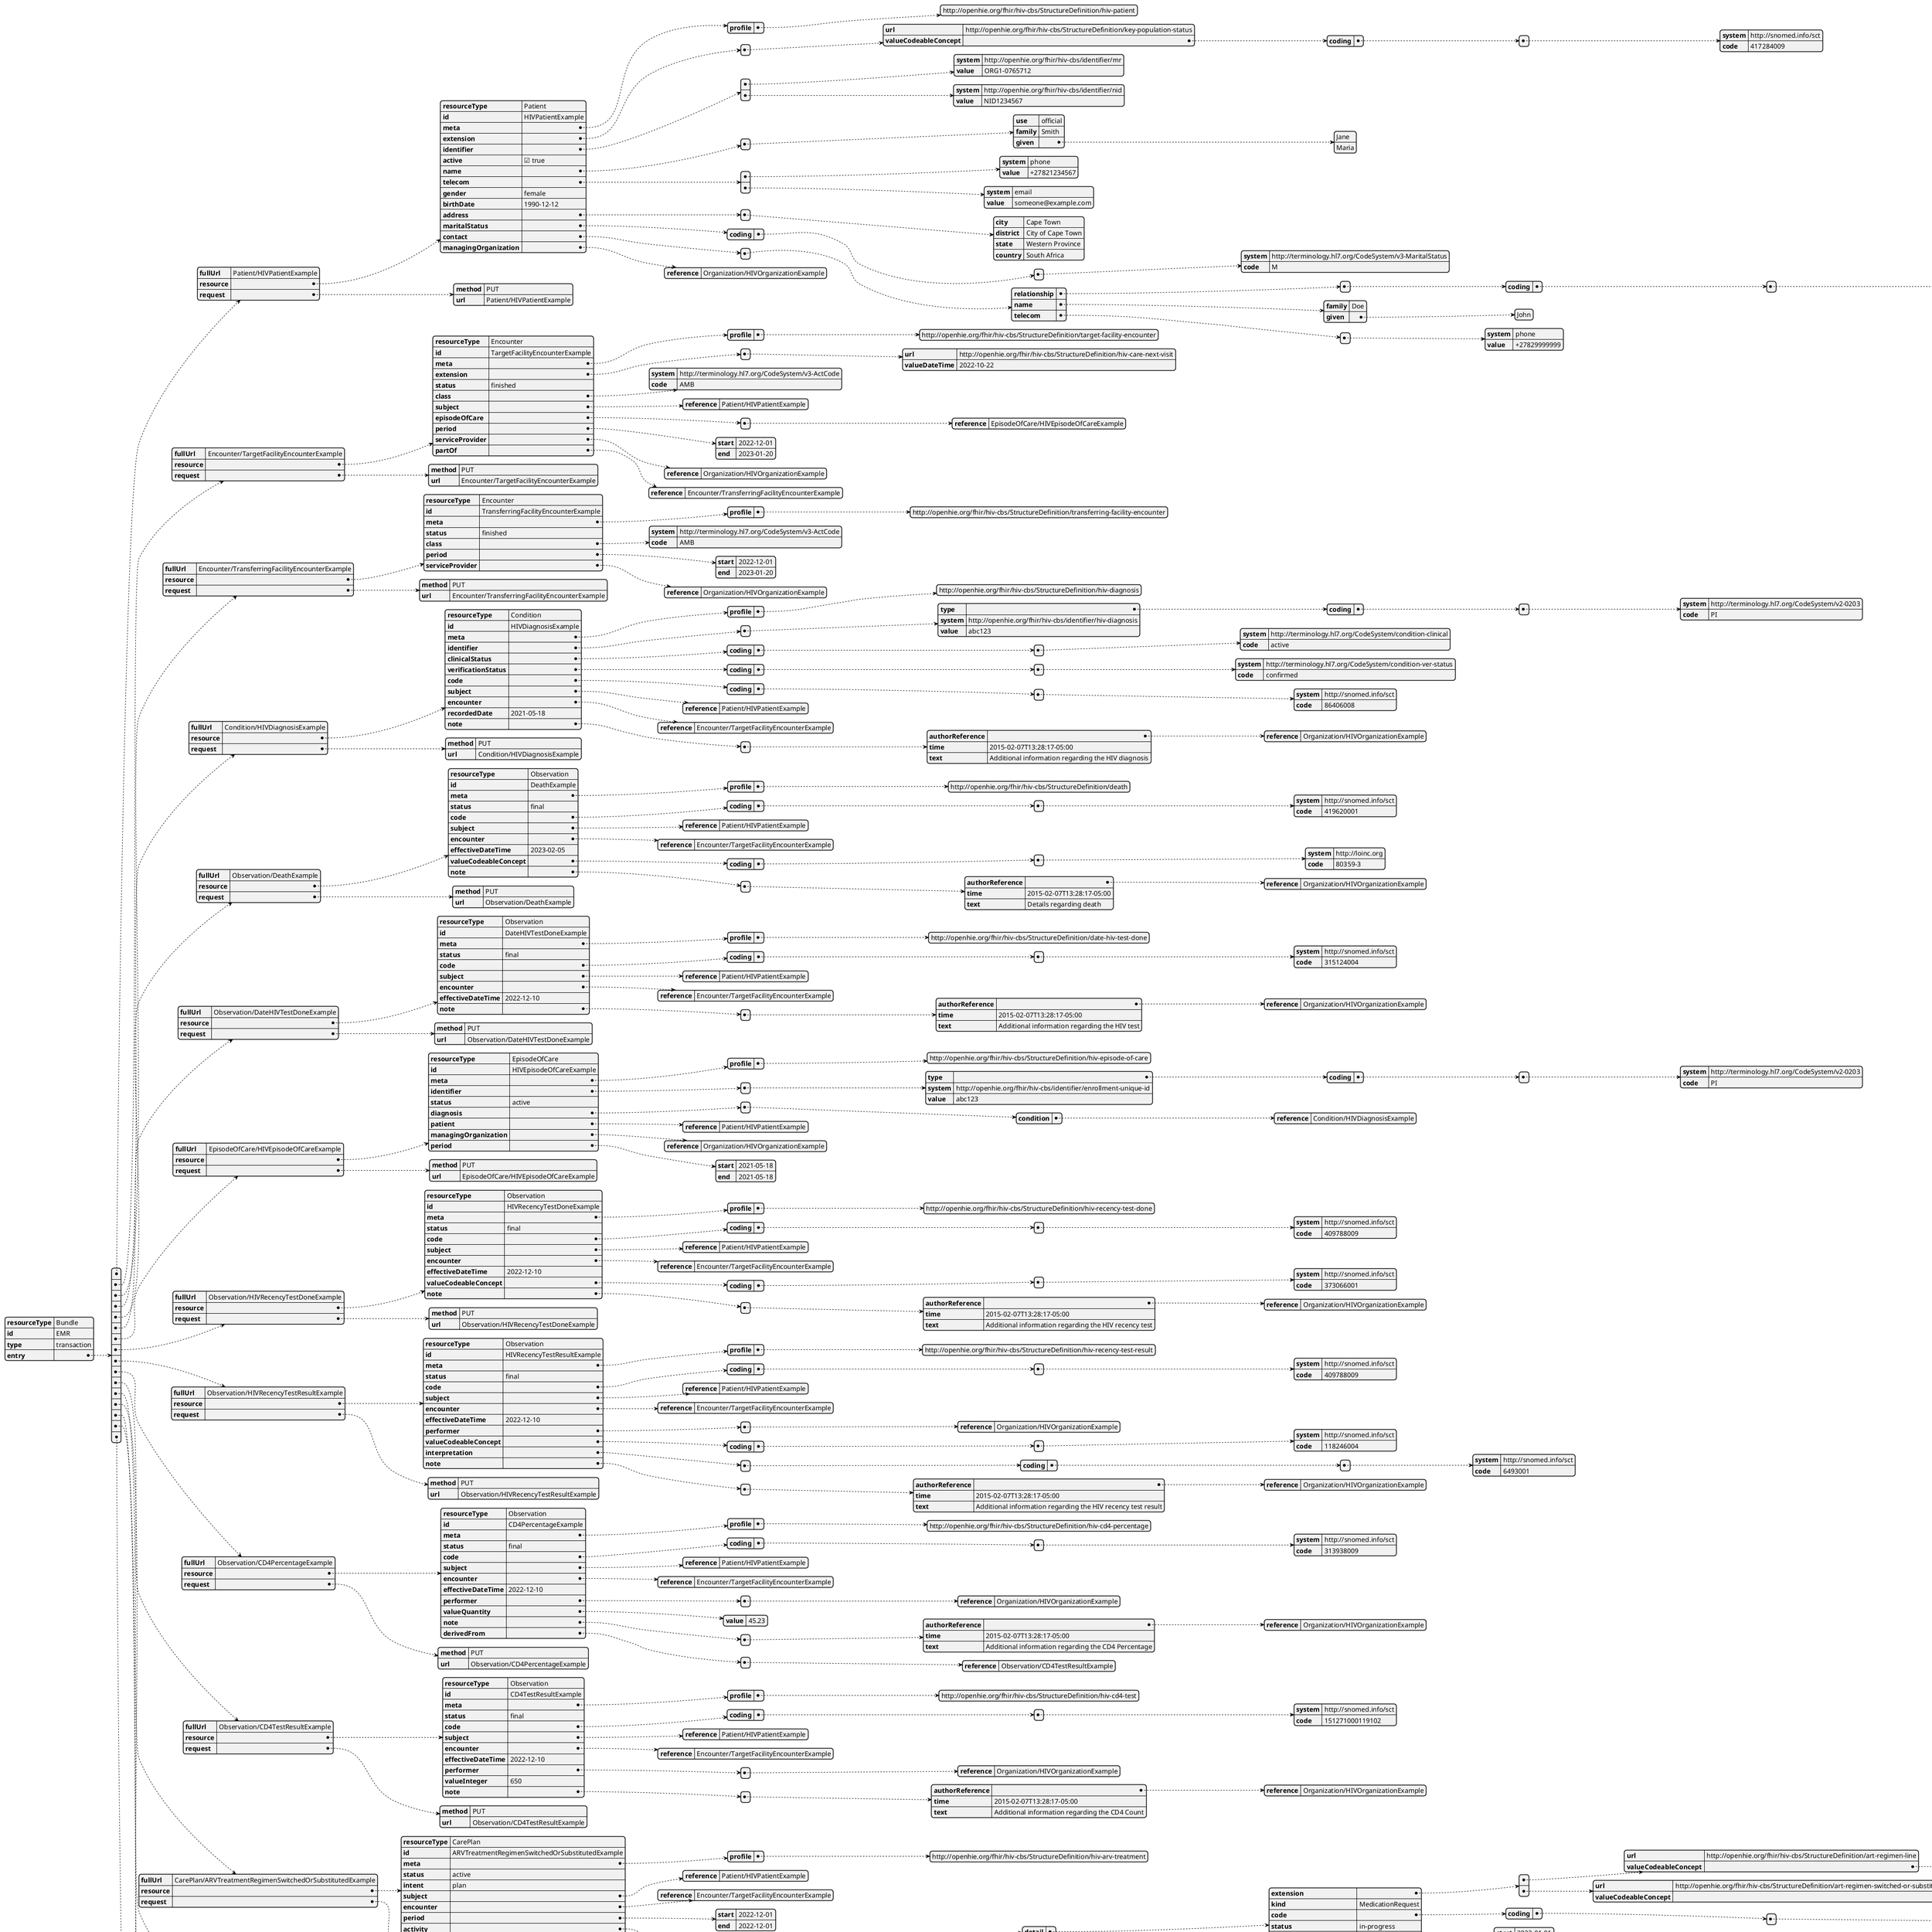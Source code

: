 @startjson emr-bundle
{
  "resourceType" : "Bundle",
  "id" : "EMR",
  "type" : "transaction",
  "entry" : [{
    "fullUrl" : "Patient/HIVPatientExample",
    "resource" : {
      "resourceType" : "Patient",
      "id" : "HIVPatientExample",
      "meta" : {
        "profile" : ["http://openhie.org/fhir/hiv-cbs/StructureDefinition/hiv-patient"]
      },
    
      "extension" : [{
        "url" : "http://openhie.org/fhir/hiv-cbs/StructureDefinition/key-population-status",
        "valueCodeableConcept" : {
          "coding" : [{
            "system" : "http://snomed.info/sct",
            "code" : "417284009"
          }]
        }
      }],
      "identifier" : [{
        "system" : "http://openhie.org/fhir/hiv-cbs/identifier/mr",
        "value" : "ORG1-0765712"
      },
      {
        "system" : "http://openhie.org/fhir/hiv-cbs/identifier/nid",
        "value" : "NID1234567"
      }],
      "active" : true,
      "name" : [{
        "use" : "official",
        "family" : "Smith",
        "given" : ["Jane",
        "Maria"]
      }],
      "telecom" : [{
        "system" : "phone",
        "value" : "+27821234567"
      },
      {
        "system" : "email",
        "value" : "someone@example.com"
      }],
      "gender" : "female",
      "birthDate" : "1990-12-12",
      "address" : [{
        "city" : "Cape Town",
        "district" : "City of Cape Town",
        "state" : "Western Province",
        "country" : "South Africa"
      }],
      "maritalStatus" : {
        "coding" : [{
          "system" : "http://terminology.hl7.org/CodeSystem/v3-MaritalStatus",
          "code" : "M"
        }]
      },
      "contact" : [{
        "relationship" : [{
          "coding" : [{
            "system" : "http://terminology.hl7.org/CodeSystem/v2-0131",
            "code" : "N"
          }]
        }],
        "name" : {
          "family" : "Doe",
          "given" : ["John"]
        },
        "telecom" : [{
          "system" : "phone",
          "value" : "+27829999999"
        }]
      }],
      "managingOrganization" : {
        "reference" : "Organization/HIVOrganizationExample"
      }
    },
    "request" : {
      "method" : "PUT",
      "url" : "Patient/HIVPatientExample"
    }
  },
  {
    "fullUrl" : "Encounter/TargetFacilityEncounterExample",
    "resource" : {
      "resourceType" : "Encounter",
      "id" : "TargetFacilityEncounterExample",
      "meta" : {
        "profile" : ["http://openhie.org/fhir/hiv-cbs/StructureDefinition/target-facility-encounter"]
      },
    
      "extension" : [{
        "url" : "http://openhie.org/fhir/hiv-cbs/StructureDefinition/hiv-care-next-visit",
        "valueDateTime" : "2022-10-22"
      }],
      "status" : "finished",
      "class" : {
        "system" : "http://terminology.hl7.org/CodeSystem/v3-ActCode",
        "code" : "AMB"
      },
      "subject" : {
        "reference" : "Patient/HIVPatientExample"
      },
      "episodeOfCare" : [{
        "reference" : "EpisodeOfCare/HIVEpisodeOfCareExample"
      }],
      "period" : {
        "start" : "2022-12-01",
        "end" : "2023-01-20"
      },
      "serviceProvider" : {
        "reference" : "Organization/HIVOrganizationExample"
      },
      "partOf" : {
        "reference" : "Encounter/TransferringFacilityEncounterExample"
      }
    },
    "request" : {
      "method" : "PUT",
      "url" : "Encounter/TargetFacilityEncounterExample"
    }
  },
  {
    "fullUrl" : "Encounter/TransferringFacilityEncounterExample",
    "resource" : {
      "resourceType" : "Encounter",
      "id" : "TransferringFacilityEncounterExample",
      "meta" : {
        "profile" : ["http://openhie.org/fhir/hiv-cbs/StructureDefinition/transferring-facility-encounter"]
      },
     
      "status" : "finished",
      "class" : {
        "system" : "http://terminology.hl7.org/CodeSystem/v3-ActCode",
        "code" : "AMB"
      },
      "period" : {
        "start" : "2022-12-01",
        "end" : "2023-01-20"
      },
      "serviceProvider" : {
        "reference" : "Organization/HIVOrganizationExample"
      }
    },
    "request" : {
      "method" : "PUT",
      "url" : "Encounter/TransferringFacilityEncounterExample"
    }
  },
  {
    "fullUrl" : "Condition/HIVDiagnosisExample",
    "resource" : {
      "resourceType" : "Condition",
      "id" : "HIVDiagnosisExample",
      "meta" : {
        "profile" : ["http://openhie.org/fhir/hiv-cbs/StructureDefinition/hiv-diagnosis"]
      },
     
      "identifier" : [{
        "type" : {
          "coding" : [{
            "system" : "http://terminology.hl7.org/CodeSystem/v2-0203",
            "code" : "PI"
          }]
        },
        "system" : "http://openhie.org/fhir/hiv-cbs/identifier/hiv-diagnosis",
        "value" : "abc123"
      }],
      "clinicalStatus" : {
        "coding" : [{
          "system" : "http://terminology.hl7.org/CodeSystem/condition-clinical",
          "code" : "active"
        }]
      },
      "verificationStatus" : {
        "coding" : [{
          "system" : "http://terminology.hl7.org/CodeSystem/condition-ver-status",
          "code" : "confirmed"
        }]
      },
      "code" : {
        "coding" : [{
          "system" : "http://snomed.info/sct",
          "code" : "86406008"
        }]
      },
      "subject" : {
        "reference" : "Patient/HIVPatientExample"
      },
      "encounter" : {
        "reference" : "Encounter/TargetFacilityEncounterExample"
      },
      "recordedDate" : "2021-05-18",
      "note" : [{
        "authorReference" : {
          "reference" : "Organization/HIVOrganizationExample"
        },
        "time" : "2015-02-07T13:28:17-05:00",
        "text" : "Additional information regarding the HIV diagnosis"
      }]
    },
    "request" : {
      "method" : "PUT",
      "url" : "Condition/HIVDiagnosisExample"
    }
  },
  {
    "fullUrl" : "Observation/DeathExample",
    "resource" : {
      "resourceType" : "Observation",
      "id" : "DeathExample",
      "meta" : {
        "profile" : ["http://openhie.org/fhir/hiv-cbs/StructureDefinition/death"]
      },
     
      "status" : "final",
      "code" : {
        "coding" : [{
          "system" : "http://snomed.info/sct",
          "code" : "419620001"
        }]
      },
      "subject" : {
        "reference" : "Patient/HIVPatientExample"
      },
      "encounter" : {
        "reference" : "Encounter/TargetFacilityEncounterExample"
      },
      "effectiveDateTime" : "2023-02-05",
      "valueCodeableConcept" : {
        "coding" : [{
          "system" : "http://loinc.org",
          "code" : "80359-3"
        }]
      },
      "note" : [{
        "authorReference" : {
          "reference" : "Organization/HIVOrganizationExample"
        },
        "time" : "2015-02-07T13:28:17-05:00",
        "text" : "Details regarding death"
      }]
    },
    "request" : {
      "method" : "PUT",
      "url" : "Observation/DeathExample"
    }
  },
  {
    "fullUrl" : "Observation/DateHIVTestDoneExample",
    "resource" : {
      "resourceType" : "Observation",
      "id" : "DateHIVTestDoneExample",
      "meta" : {
        "profile" : ["http://openhie.org/fhir/hiv-cbs/StructureDefinition/date-hiv-test-done"]
      },
     
      "status" : "final",
      "code" : {
        "coding" : [{
          "system" : "http://snomed.info/sct",
          "code" : "315124004"
        }]
      },
      "subject" : {
        "reference" : "Patient/HIVPatientExample"
      },
      "encounter" : {
        "reference" : "Encounter/TargetFacilityEncounterExample"
      },
      "effectiveDateTime" : "2022-12-10",
      "note" : [{
        "authorReference" : {
          "reference" : "Organization/HIVOrganizationExample"
        },
        "time" : "2015-02-07T13:28:17-05:00",
        "text" : "Additional information regarding the HIV test"
      }]
    },
    "request" : {
      "method" : "PUT",
      "url" : "Observation/DateHIVTestDoneExample"
    }
  },
  {
    "fullUrl" : "EpisodeOfCare/HIVEpisodeOfCareExample",
    "resource" : {
      "resourceType" : "EpisodeOfCare",
      "id" : "HIVEpisodeOfCareExample",
      "meta" : {
        "profile" : ["http://openhie.org/fhir/hiv-cbs/StructureDefinition/hiv-episode-of-care"]
      },
     
      "identifier" : [{
        "type" : {
          "coding" : [{
            "system" : "http://terminology.hl7.org/CodeSystem/v2-0203",
            "code" : "PI"
          }]
        },
        "system" : "http://openhie.org/fhir/hiv-cbs/identifier/enrollment-unique-id",
        "value" : "abc123"
      }],
      "status" : "active",
      "diagnosis" : [{
        "condition" : {
          "reference" : "Condition/HIVDiagnosisExample"
        }
      }],
      "patient" : {
        "reference" : "Patient/HIVPatientExample"
      },
      "managingOrganization" : {
        "reference" : "Organization/HIVOrganizationExample"
      },
      "period" : {
        "start" : "2021-05-18",
        "end" : "2021-05-18"
      }
    },
    "request" : {
      "method" : "PUT",
      "url" : "EpisodeOfCare/HIVEpisodeOfCareExample"
    }
  },
  {
    "fullUrl" : "Observation/HIVRecencyTestDoneExample",
    "resource" : {
      "resourceType" : "Observation",
      "id" : "HIVRecencyTestDoneExample",
      "meta" : {
        "profile" : ["http://openhie.org/fhir/hiv-cbs/StructureDefinition/hiv-recency-test-done"]
      },
    
      "status" : "final",
      "code" : {
        "coding" : [{
          "system" : "http://snomed.info/sct",
          "code" : "409788009"
        }]
      },
      "subject" : {
        "reference" : "Patient/HIVPatientExample"
      },
      "encounter" : {
        "reference" : "Encounter/TargetFacilityEncounterExample"
      },
      "effectiveDateTime" : "2022-12-10",
      "valueCodeableConcept" : {
        "coding" : [{
          "system" : "http://snomed.info/sct",
          "code" : "373066001"
        }]
      },
      "note" : [{
        "authorReference" : {
          "reference" : "Organization/HIVOrganizationExample"
        },
        "time" : "2015-02-07T13:28:17-05:00",
        "text" : "Additional information regarding the HIV recency test"
      }]
    },
    "request" : {
      "method" : "PUT",
      "url" : "Observation/HIVRecencyTestDoneExample"
    }
  },
  {
    "fullUrl" : "Observation/HIVRecencyTestResultExample",
    "resource" : {
      "resourceType" : "Observation",
      "id" : "HIVRecencyTestResultExample",
      "meta" : {
        "profile" : ["http://openhie.org/fhir/hiv-cbs/StructureDefinition/hiv-recency-test-result"]
      },
     
      "status" : "final",
      "code" : {
        "coding" : [{
          "system" : "http://snomed.info/sct",
          "code" : "409788009"
        }]
      },
      "subject" : {
        "reference" : "Patient/HIVPatientExample"
      },
      "encounter" : {
        "reference" : "Encounter/TargetFacilityEncounterExample"
      },
      "effectiveDateTime" : "2022-12-10",
      "performer" : [{
        "reference" : "Organization/HIVOrganizationExample"
      }],
      "valueCodeableConcept" : {
        "coding" : [{
          "system" : "http://snomed.info/sct",
          "code" : "118246004"
        }]
      },
      "interpretation" : [{
        "coding" : [{
          "system" : "http://snomed.info/sct",
          "code" : "6493001"
        }]
      }],
      "note" : [{
        "authorReference" : {
          "reference" : "Organization/HIVOrganizationExample"
        },
        "time" : "2015-02-07T13:28:17-05:00",
        "text" : "Additional information regarding the HIV recency test result"
      }]
    },
    "request" : {
      "method" : "PUT",
      "url" : "Observation/HIVRecencyTestResultExample"
    }
  },
  {
    "fullUrl" : "Observation/CD4PercentageExample",
    "resource" : {
      "resourceType" : "Observation",
      "id" : "CD4PercentageExample",
      "meta" : {
        "profile" : ["http://openhie.org/fhir/hiv-cbs/StructureDefinition/hiv-cd4-percentage"]
      },
    
      "status" : "final",
      "code" : {
        "coding" : [{
          "system" : "http://snomed.info/sct",
          "code" : "313938009"
        }]
      },
      "subject" : {
        "reference" : "Patient/HIVPatientExample"
      },
      "encounter" : {
        "reference" : "Encounter/TargetFacilityEncounterExample"
      },
      "effectiveDateTime" : "2022-12-10",
      "performer" : [{
        "reference" : "Organization/HIVOrganizationExample"
      }],
      "valueQuantity" : {
        "value" : 45.23
      },
      "note" : [{
        "authorReference" : {
          "reference" : "Organization/HIVOrganizationExample"
        },
        "time" : "2015-02-07T13:28:17-05:00",
        "text" : "Additional information regarding the CD4 Percentage"
      }],
      "derivedFrom" : [{
        "reference" : "Observation/CD4TestResultExample"
      }]
    },
    "request" : {
      "method" : "PUT",
      "url" : "Observation/CD4PercentageExample"
    }
  },
  {
    "fullUrl" : "Observation/CD4TestResultExample",
    "resource" : {
      "resourceType" : "Observation",
      "id" : "CD4TestResultExample",
      "meta" : {
        "profile" : ["http://openhie.org/fhir/hiv-cbs/StructureDefinition/hiv-cd4-test"]
      },
     
      "status" : "final",
      "code" : {
        "coding" : [{
          "system" : "http://snomed.info/sct",
          "code" : "151271000119102"
        }]
      },
      "subject" : {
        "reference" : "Patient/HIVPatientExample"
      },
      "encounter" : {
        "reference" : "Encounter/TargetFacilityEncounterExample"
      },
      "effectiveDateTime" : "2022-12-10",
      "performer" : [{
        "reference" : "Organization/HIVOrganizationExample"
      }],
      "valueInteger" : 650,
      "note" : [{
        "authorReference" : {
          "reference" : "Organization/HIVOrganizationExample"
        },
        "time" : "2015-02-07T13:28:17-05:00",
        "text" : "Additional information regarding the CD4 Count"
      }]
    },
    "request" : {
      "method" : "PUT",
      "url" : "Observation/CD4TestResultExample"
    }
  },
  {
    "fullUrl" : "CarePlan/ARVTreatmentRegimenSwitchedOrSubstitutedExample",
    "resource" : {
      "resourceType" : "CarePlan",
      "id" : "ARVTreatmentRegimenSwitchedOrSubstitutedExample",
      "meta" : {
        "profile" : ["http://openhie.org/fhir/hiv-cbs/StructureDefinition/hiv-arv-treatment"]
      },
     
      "status" : "active",
      "intent" : "plan",
      "subject" : {
        "reference" : "Patient/HIVPatientExample"
      },
      "encounter" : {
        "reference" : "Encounter/TargetFacilityEncounterExample"
      },
      "period" : {
        "start" : "2022-12-01",
        "end" : "2022-12-01"
      },
      "activity" : [{
        "detail" : {
          "extension" : [{
            "url" : "http://openhie.org/fhir/hiv-cbs/StructureDefinition/art-regimen-line",
            "valueCodeableConcept" : {
              "coding" : [{
                "system" : "http://snomed.info/sct",
                "code" : "708255002"
              }]
            }
          },
          {
            "url" : "http://openhie.org/fhir/hiv-cbs/StructureDefinition/art-regimen-switched-or-substituted",
            "valueCodeableConcept" : {
              "coding" : [{
                "system" : "http://openhie.org/fhir/hiv-cbs/CodeSystem/cs-art-regimen-change-type",
                "code" : "Switched"
              }]
            }
          }],
          "kind" : "MedicationRequest",
          "code" : {
            "coding" : [{
              "system" : "http://loinc.org",
              "code" : "45260-7"
            }]
          },
          "status" : "in-progress",
          "scheduledPeriod" : {
            "start" : "2023-01-01",
            "end" : "2023-01-01"
          },
          "productCodeableConcept" : {
            "coding" : [{
              "system" : "http://snomed.info/sct",
              "code" : "387005008"
            }]
          }
        }
      }],
      "note" : [{
        "authorReference" : {
          "reference" : "Organization/HIVOrganizationExample"
        },
        "time" : "2015-02-07T13:28:17-05:00",
        "text" : "Additional information regarding the switching of the ARV regimen with another ARV regimen."
      }]
    },
    "request" : {
      "method" : "PUT",
      "url" : "CarePlan/ARVTreatmentRegimenSwitchedOrSubstitutedExample"
    }
  },
  {
    "fullUrl" : "MedicationRequest/HIVCareMedicationRequestExample",
    "resource" : {
      "resourceType" : "MedicationRequest",
      "id" : "HIVCareMedicationRequestExample",
      "meta" : {
        "profile" : ["http://openhie.org/fhir/hiv-cbs/StructureDefinition/hiv-med-req"]
      },
    
      "status" : "active",
      "intent" : "proposal",
      "medicationCodeableConcept" : {
        "coding" : [{
          "system" : "http://snomed.info/sct",
          "code" : "878898002"
        }]
      },
      "subject" : {
        "reference" : "Patient/HIVPatientExample"
      },
      "encounter" : {
        "reference" : "Encounter/TargetFacilityEncounterExample"
      },
      "basedOn" : [{
        "reference" : "CarePlan/ARVTreatmentRegimenSwitchedOrSubstitutedExample"
      }],
      "note" : [{
        "authorReference" : {
          "reference" : "Organization/HIVOrganizationExample"
        },
        "time" : "2015-02-07T13:28:17-05:00",
        "text" : "Additional information regarding the HIV Medication Request"
      }],
      "dispenseRequest" : {
        "quantity" : {
          "value" : 30
        }
      }
    },
    "request" : {
      "method" : "PUT",
      "url" : "MedicationRequest/HIVCareMedicationRequestExample"
    }
  },
  {
    "fullUrl" : "ServiceRequest/TransferredOutServiceRequestExample",
    "resource" : {
      "resourceType" : "ServiceRequest",
      "id" : "TransferredOutServiceRequestExample",
      "meta" : {
        "profile" : ["http://openhie.org/fhir/hiv-cbs/StructureDefinition/transferred-out"]
      },
     
      "status" : "completed",
      "intent" : "order",
      "code" : {
        "coding" : [{
          "system" : "http://loinc.org",
          "code" : "LA20597-3"
        }]
      },
      "subject" : {
        "reference" : "Patient/HIVPatientExample"
      },
      "encounter" : {
        "reference" : "Encounter/TargetFacilityEncounterExample"
      },
      "occurrenceDateTime" : "2012-01-05",
      "requester" : {
        "reference" : "Practitioner/PractitionerExample"
      },
      "performer" : [{
        "reference" : "Organization/HIVOrganizationPatientTransferredToExample"
      }],
      "note" : [{
        "authorReference" : {
          "reference" : "Organization/HIVOrganizationExample"
        },
        "time" : "2015-02-07T13:28:17-05:00",
        "text" : "additional notes about the transfer"
      }]
    },
    "request" : {
      "method" : "PUT",
      "url" : "ServiceRequest/TransferredOutServiceRequestExample"
    }
  },
  {
    "fullUrl" : "Organization/HIVOrganizationPatientTransferredToExample",
    "resource" : {
      "resourceType" : "Organization",
      "id" : "HIVOrganizationPatientTransferredToExample",
      "meta" : {
        "profile" : ["http://openhie.org/fhir/hiv-cbs/StructureDefinition/hiv-organization-patient-transferred-to"]
      },
    
      "identifier" : [{
        "type" : {
          "coding" : [{
            "system" : "http://terminology.hl7.org/CodeSystem/v2-0203",
            "code" : "XX"
          }]
        },
        "system" : "http://openhie.org/fhir/hiv-cbs/identifier/hiv-organization",
        "value" : "facility1"
      }],
      "name" : "HIV Test Services Health Facility",
      "address" : [{
        "line" : ["DISI line 1",
        "DISI line 2",
        "DISI line 3"],
        "city" : "DISI city 1",
        "district" : "DISI district 1",
        "state" : "DISI state 1",
        "postalCode" : "DISI postal code",
        "country" : "DISI country"
      }]
    },
    "request" : {
      "method" : "PUT",
      "url" : "Organization/HIVOrganizationPatientTransferredToExample"
    }
  },
  {
    "fullUrl" : "Observation/HIVTestResultExample",
    "resource" : {
      "resourceType" : "Observation",
      "id" : "HIVTestResultExample",
      "meta" : {
        "profile" : ["http://openhie.org/fhir/hiv-cbs/StructureDefinition/hiv-test-results"]
      },
    
      "status" : "final",
      "code" : {
        "coding" : [{
          "system" : "http://snomed.info/sct",
          "code" : "398579006"
        }]
      },
      "subject" : {
        "reference" : "Patient/HIVPatientExample"
      },
      "encounter" : {
        "reference" : "Encounter/TargetFacilityEncounterExample"
      },
      "effectiveDateTime" : "2022-11-30",
      "performer" : [{
        "reference" : "Organization/HIVOrganizationExample"
      }],
      "valueInteger" : 1001,
      "interpretation" : [{
        "coding" : [{
          "system" : "http://snomed.info/sct",
          "code" : "19032002"
        }]
      }],
      "note" : [{
        "authorReference" : {
          "reference" : "Organization/HIVOrganizationExample"
        },
        "time" : "2015-02-07T13:28:17-05:00",
        "text" : "Viral load not suppressed"
      }]
    },
    "request" : {
      "method" : "PUT",
      "url" : "Observation/HIVTestResultExample"
    }
  }]
}
@endjson